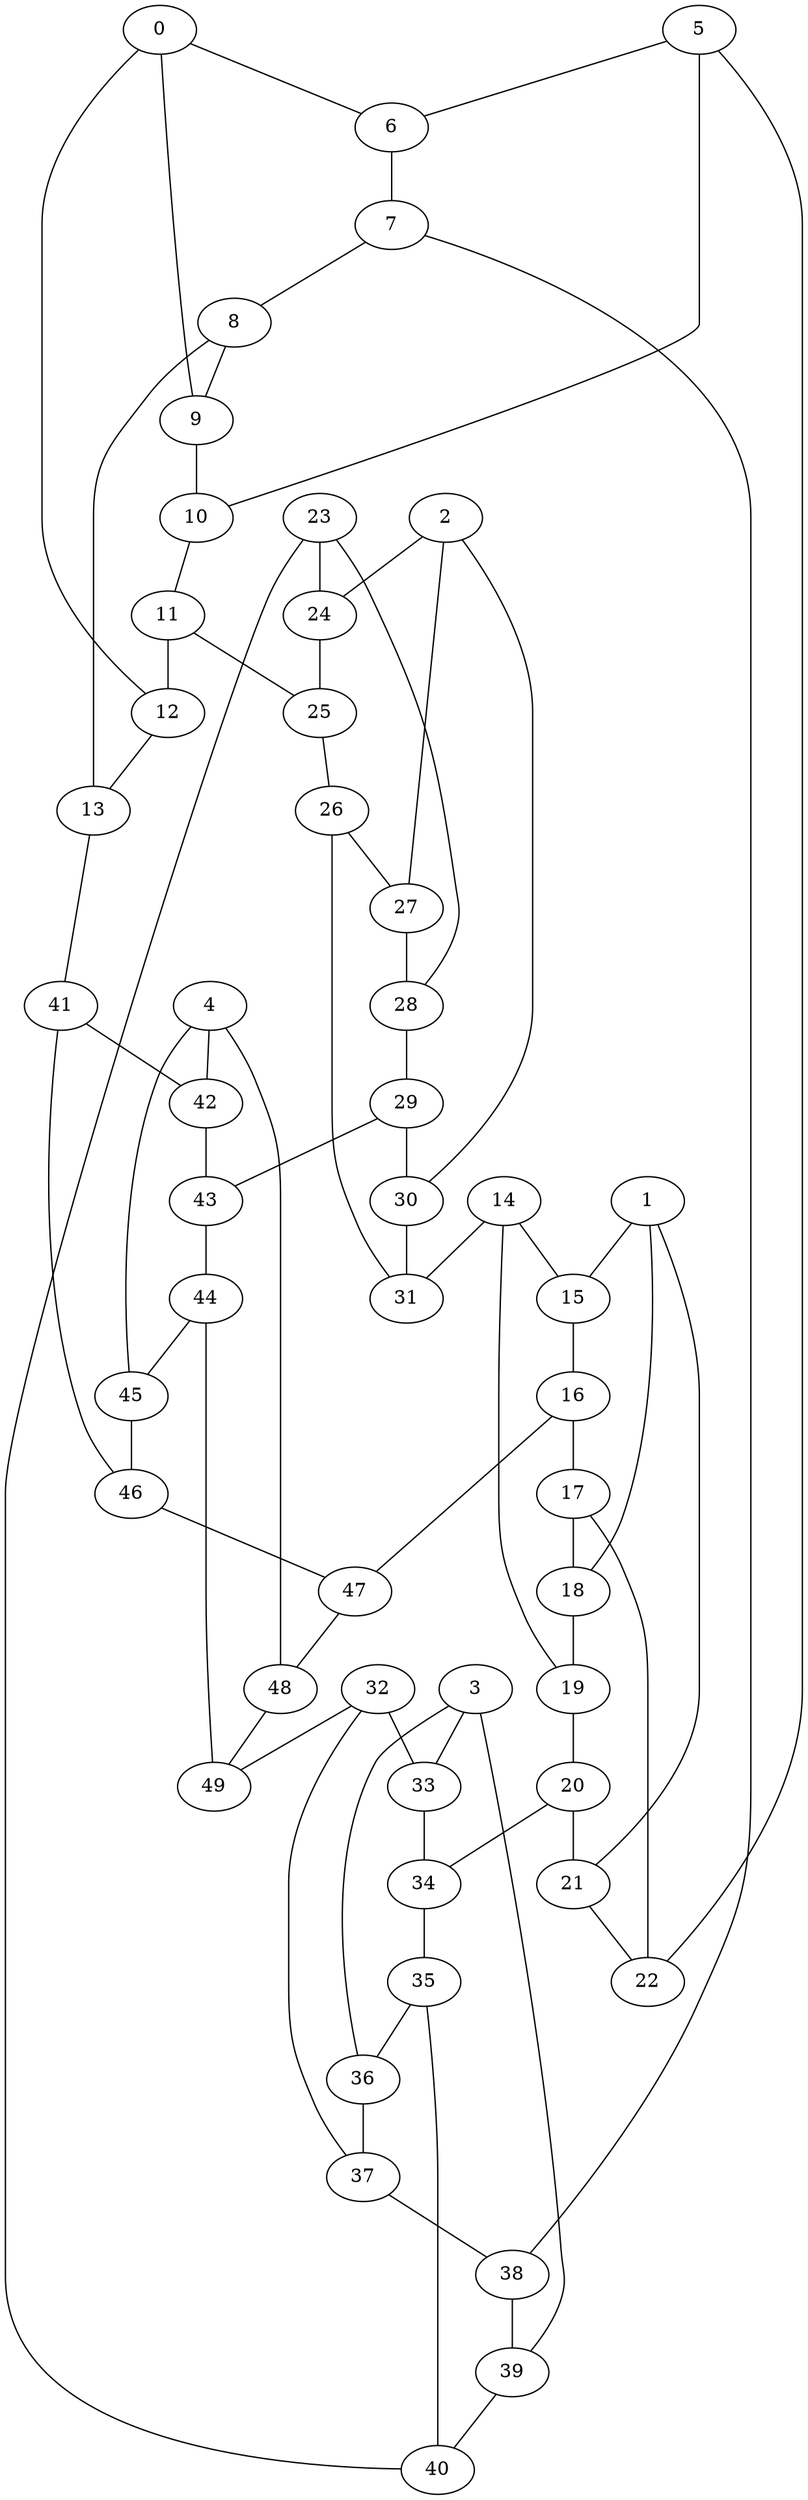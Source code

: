 graph g {0;1;2;3;4;5;6;7;8;9;10;11;12;13;14;15;16;17;18;19;20;21;22;23;24;25;26;27;28;29;30;31;32;33;34;35;36;37;38;39;40;41;42;43;44;45;46;47;48;49;0 -- 6;0 -- 9;0 -- 12;1 -- 15;1 -- 18;1 -- 21;2 -- 24;2 -- 27;2 -- 30;3 -- 33;3 -- 36;3 -- 39;4 -- 42;4 -- 45;4 -- 48;5 -- 6;5 -- 10;5 -- 22;6 -- 7;7 -- 8;7 -- 38;8 -- 9;8 -- 13;9 -- 10;10 -- 11;11 -- 12;11 -- 25;12 -- 13;13 -- 41;14 -- 15;14 -- 19;14 -- 31;15 -- 16;16 -- 17;16 -- 47;17 -- 18;17 -- 22;18 -- 19;19 -- 20;20 -- 21;20 -- 34;21 -- 22;23 -- 24;23 -- 28;23 -- 40;24 -- 25;25 -- 26;26 -- 27;26 -- 31;27 -- 28;28 -- 29;29 -- 30;29 -- 43;30 -- 31;32 -- 33;32 -- 37;32 -- 49;33 -- 34;34 -- 35;35 -- 36;35 -- 40;36 -- 37;37 -- 38;38 -- 39;39 -- 40;41 -- 42;41 -- 46;42 -- 43;43 -- 44;44 -- 45;44 -- 49;45 -- 46;46 -- 47;47 -- 48;48 -- 49;}